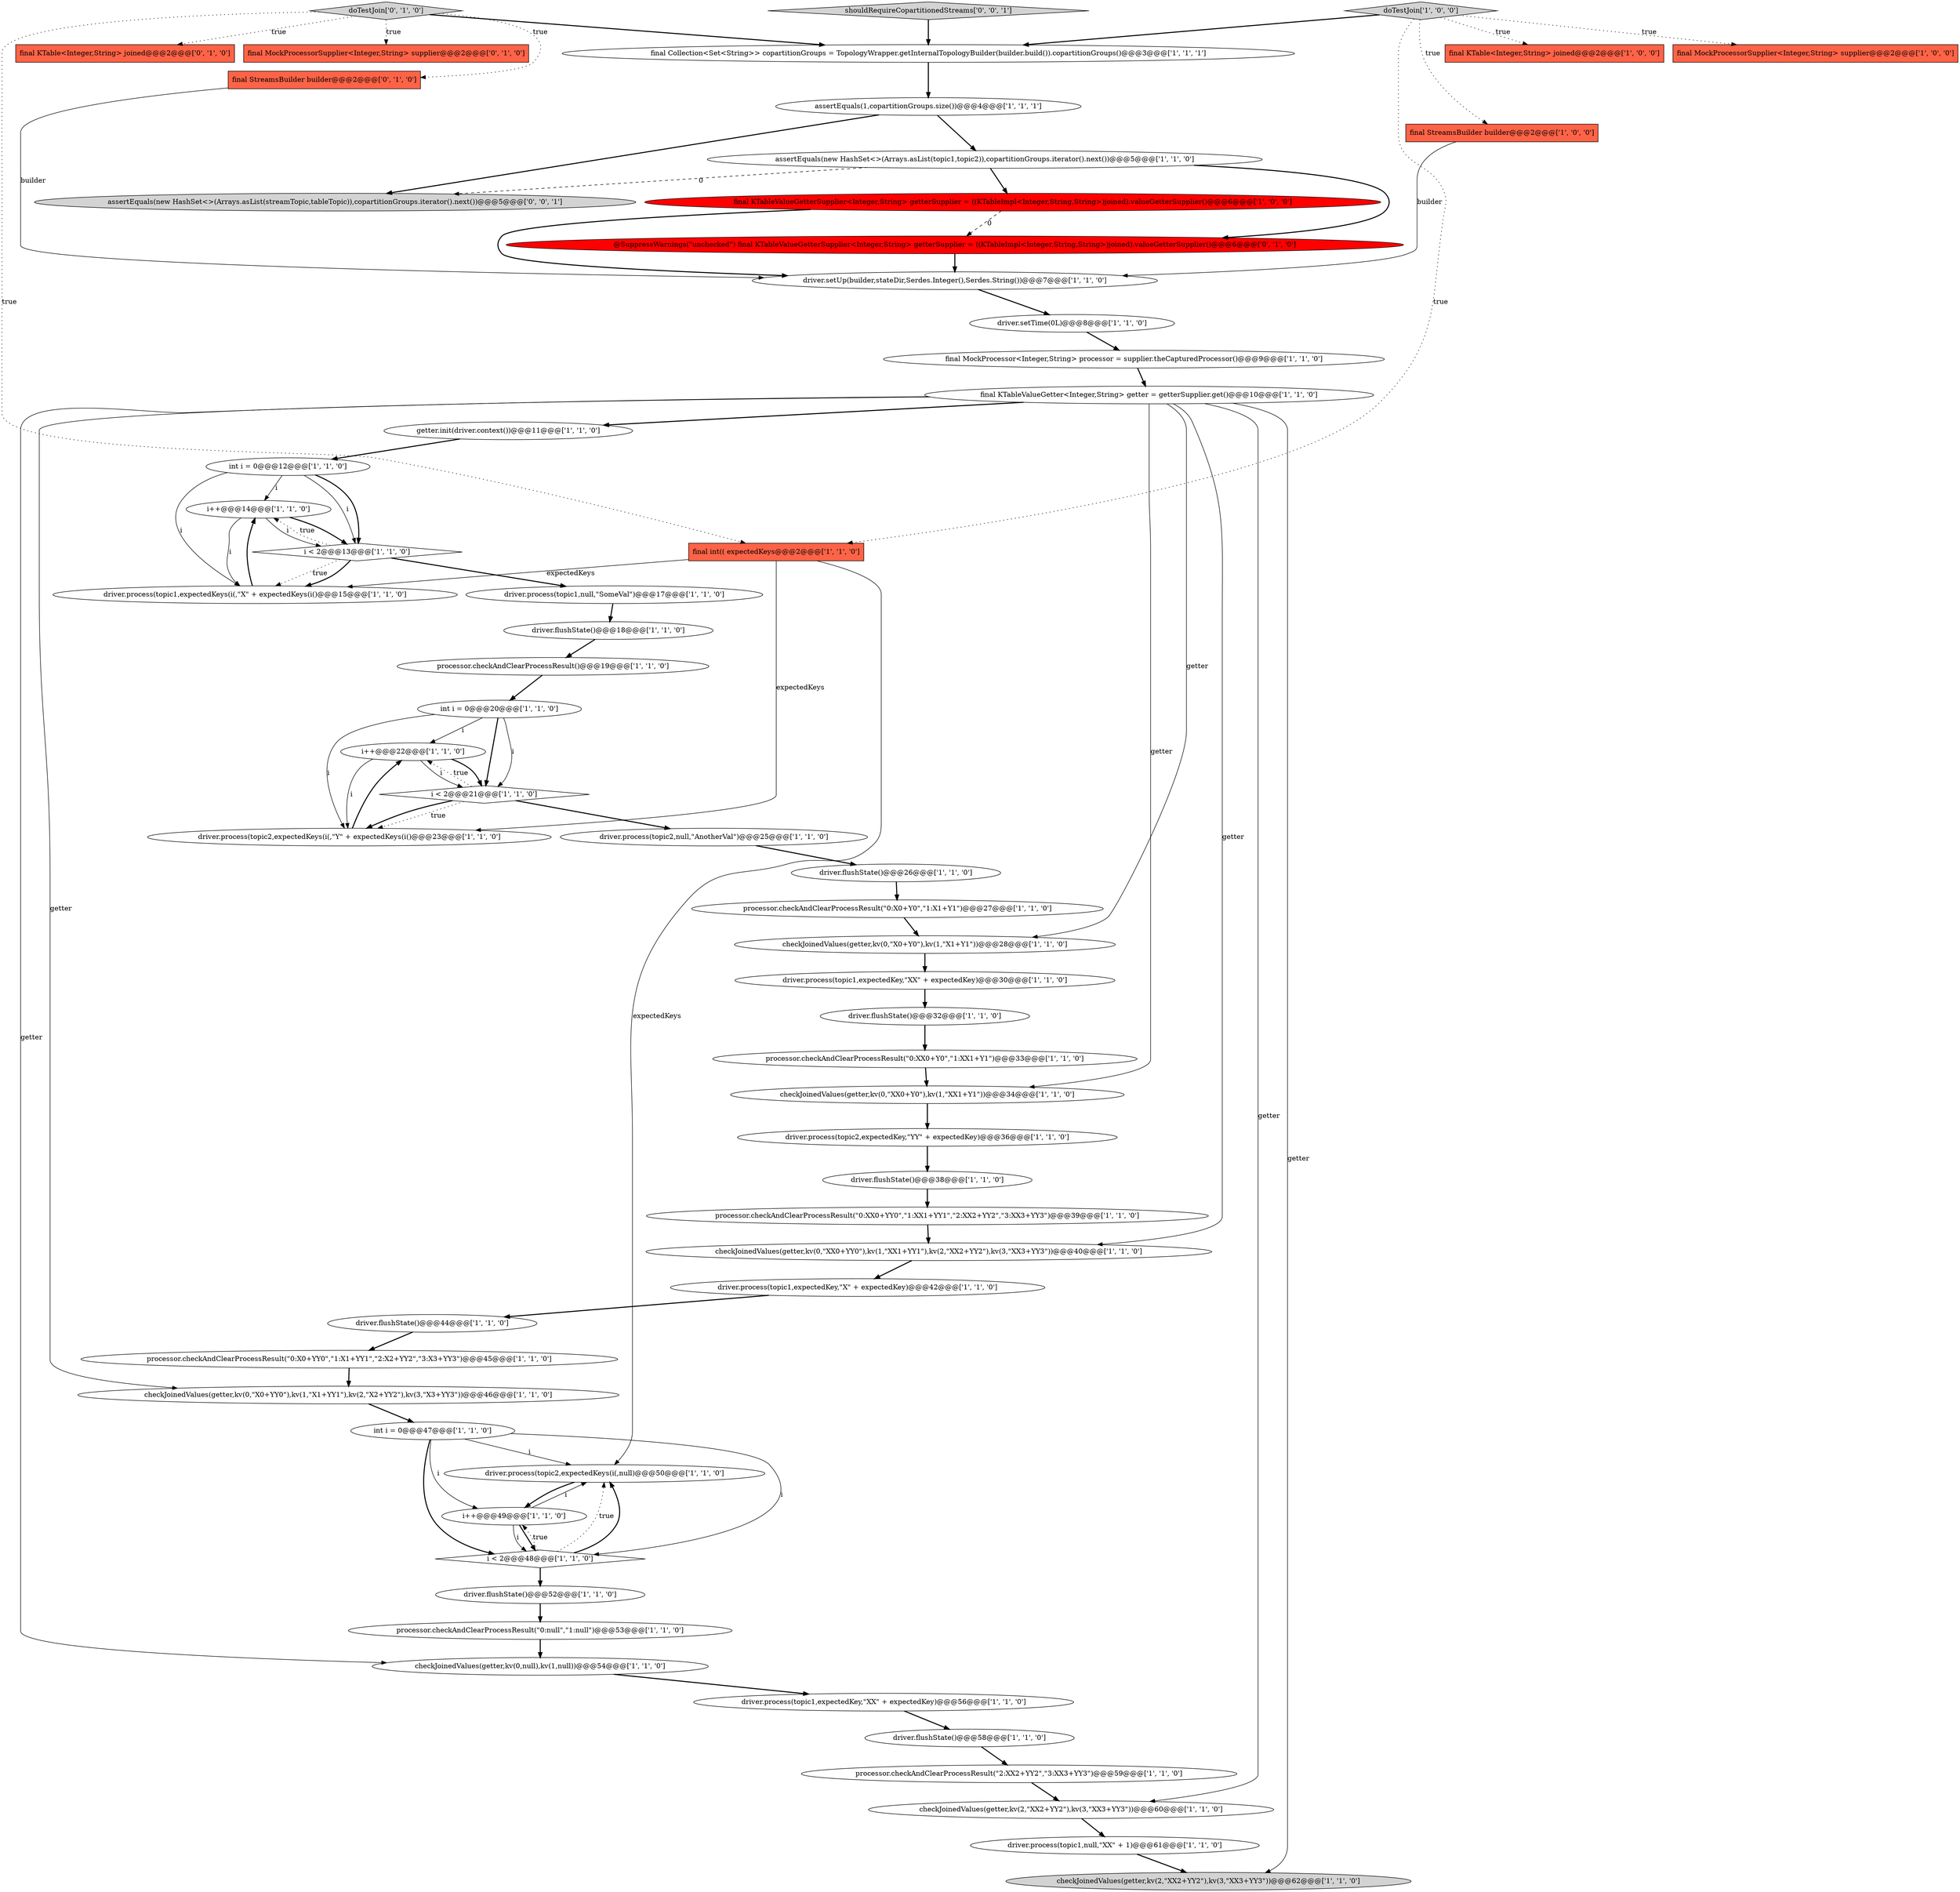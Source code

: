 digraph {
51 [style = filled, label = "driver.process(topic2,expectedKey,\"YY\" + expectedKey)@@@36@@@['1', '1', '0']", fillcolor = white, shape = ellipse image = "AAA0AAABBB1BBB"];
40 [style = filled, label = "processor.checkAndClearProcessResult(\"0:null\",\"1:null\")@@@53@@@['1', '1', '0']", fillcolor = white, shape = ellipse image = "AAA0AAABBB1BBB"];
20 [style = filled, label = "checkJoinedValues(getter,kv(2,\"XX2+YY2\"),kv(3,\"XX3+YY3\"))@@@62@@@['1', '1', '0']", fillcolor = lightgray, shape = ellipse image = "AAA0AAABBB1BBB"];
17 [style = filled, label = "final MockProcessorSupplier<Integer,String> supplier@@@2@@@['1', '0', '0']", fillcolor = tomato, shape = box image = "AAA0AAABBB1BBB"];
33 [style = filled, label = "driver.flushState()@@@52@@@['1', '1', '0']", fillcolor = white, shape = ellipse image = "AAA0AAABBB1BBB"];
49 [style = filled, label = "final int(( expectedKeys@@@2@@@['1', '1', '0']", fillcolor = tomato, shape = box image = "AAA0AAABBB1BBB"];
12 [style = filled, label = "processor.checkAndClearProcessResult(\"0:X0+YY0\",\"1:X1+YY1\",\"2:X2+YY2\",\"3:X3+YY3\")@@@45@@@['1', '1', '0']", fillcolor = white, shape = ellipse image = "AAA0AAABBB1BBB"];
59 [style = filled, label = "assertEquals(new HashSet<>(Arrays.asList(streamTopic,tableTopic)),copartitionGroups.iterator().next())@@@5@@@['0', '0', '1']", fillcolor = lightgray, shape = ellipse image = "AAA0AAABBB3BBB"];
54 [style = filled, label = "@SuppressWarnings(\"unchecked\") final KTableValueGetterSupplier<Integer,String> getterSupplier = ((KTableImpl<Integer,String,String>)joined).valueGetterSupplier()@@@6@@@['0', '1', '0']", fillcolor = red, shape = ellipse image = "AAA1AAABBB2BBB"];
3 [style = filled, label = "driver.flushState()@@@58@@@['1', '1', '0']", fillcolor = white, shape = ellipse image = "AAA0AAABBB1BBB"];
41 [style = filled, label = "i++@@@14@@@['1', '1', '0']", fillcolor = white, shape = ellipse image = "AAA0AAABBB1BBB"];
56 [style = filled, label = "final KTable<Integer,String> joined@@@2@@@['0', '1', '0']", fillcolor = tomato, shape = box image = "AAA0AAABBB2BBB"];
58 [style = filled, label = "doTestJoin['0', '1', '0']", fillcolor = lightgray, shape = diamond image = "AAA0AAABBB2BBB"];
8 [style = filled, label = "i < 2@@@13@@@['1', '1', '0']", fillcolor = white, shape = diamond image = "AAA0AAABBB1BBB"];
26 [style = filled, label = "getter.init(driver.context())@@@11@@@['1', '1', '0']", fillcolor = white, shape = ellipse image = "AAA0AAABBB1BBB"];
4 [style = filled, label = "driver.process(topic1,expectedKey,\"X\" + expectedKey)@@@42@@@['1', '1', '0']", fillcolor = white, shape = ellipse image = "AAA0AAABBB1BBB"];
23 [style = filled, label = "driver.process(topic1,expectedKey,\"XX\" + expectedKey)@@@30@@@['1', '1', '0']", fillcolor = white, shape = ellipse image = "AAA0AAABBB1BBB"];
5 [style = filled, label = "i++@@@22@@@['1', '1', '0']", fillcolor = white, shape = ellipse image = "AAA0AAABBB1BBB"];
0 [style = filled, label = "driver.process(topic1,null,\"XX\" + 1)@@@61@@@['1', '1', '0']", fillcolor = white, shape = ellipse image = "AAA0AAABBB1BBB"];
34 [style = filled, label = "final MockProcessor<Integer,String> processor = supplier.theCapturedProcessor()@@@9@@@['1', '1', '0']", fillcolor = white, shape = ellipse image = "AAA0AAABBB1BBB"];
43 [style = filled, label = "processor.checkAndClearProcessResult(\"0:XX0+Y0\",\"1:XX1+Y1\")@@@33@@@['1', '1', '0']", fillcolor = white, shape = ellipse image = "AAA0AAABBB1BBB"];
50 [style = filled, label = "int i = 0@@@20@@@['1', '1', '0']", fillcolor = white, shape = ellipse image = "AAA0AAABBB1BBB"];
13 [style = filled, label = "doTestJoin['1', '0', '0']", fillcolor = lightgray, shape = diamond image = "AAA0AAABBB1BBB"];
57 [style = filled, label = "final StreamsBuilder builder@@@2@@@['0', '1', '0']", fillcolor = tomato, shape = box image = "AAA0AAABBB2BBB"];
55 [style = filled, label = "final MockProcessorSupplier<Integer,String> supplier@@@2@@@['0', '1', '0']", fillcolor = tomato, shape = box image = "AAA0AAABBB2BBB"];
35 [style = filled, label = "checkJoinedValues(getter,kv(0,\"XX0+Y0\"),kv(1,\"XX1+Y1\"))@@@34@@@['1', '1', '0']", fillcolor = white, shape = ellipse image = "AAA0AAABBB1BBB"];
10 [style = filled, label = "checkJoinedValues(getter,kv(0,\"XX0+YY0\"),kv(1,\"XX1+YY1\"),kv(2,\"XX2+YY2\"),kv(3,\"XX3+YY3\"))@@@40@@@['1', '1', '0']", fillcolor = white, shape = ellipse image = "AAA0AAABBB1BBB"];
24 [style = filled, label = "int i = 0@@@47@@@['1', '1', '0']", fillcolor = white, shape = ellipse image = "AAA0AAABBB1BBB"];
22 [style = filled, label = "driver.setUp(builder,stateDir,Serdes.Integer(),Serdes.String())@@@7@@@['1', '1', '0']", fillcolor = white, shape = ellipse image = "AAA0AAABBB1BBB"];
21 [style = filled, label = "i < 2@@@21@@@['1', '1', '0']", fillcolor = white, shape = diamond image = "AAA0AAABBB1BBB"];
19 [style = filled, label = "checkJoinedValues(getter,kv(2,\"XX2+YY2\"),kv(3,\"XX3+YY3\"))@@@60@@@['1', '1', '0']", fillcolor = white, shape = ellipse image = "AAA0AAABBB1BBB"];
52 [style = filled, label = "driver.process(topic2,expectedKeys(i(,null)@@@50@@@['1', '1', '0']", fillcolor = white, shape = ellipse image = "AAA0AAABBB1BBB"];
48 [style = filled, label = "checkJoinedValues(getter,kv(0,null),kv(1,null))@@@54@@@['1', '1', '0']", fillcolor = white, shape = ellipse image = "AAA0AAABBB1BBB"];
15 [style = filled, label = "driver.flushState()@@@44@@@['1', '1', '0']", fillcolor = white, shape = ellipse image = "AAA0AAABBB1BBB"];
42 [style = filled, label = "driver.process(topic1,expectedKey,\"XX\" + expectedKey)@@@56@@@['1', '1', '0']", fillcolor = white, shape = ellipse image = "AAA0AAABBB1BBB"];
16 [style = filled, label = "final KTableValueGetterSupplier<Integer,String> getterSupplier = ((KTableImpl<Integer,String,String>)joined).valueGetterSupplier()@@@6@@@['1', '0', '0']", fillcolor = red, shape = ellipse image = "AAA1AAABBB1BBB"];
2 [style = filled, label = "driver.process(topic2,null,\"AnotherVal\")@@@25@@@['1', '1', '0']", fillcolor = white, shape = ellipse image = "AAA0AAABBB1BBB"];
46 [style = filled, label = "driver.process(topic1,expectedKeys(i(,\"X\" + expectedKeys(i()@@@15@@@['1', '1', '0']", fillcolor = white, shape = ellipse image = "AAA0AAABBB1BBB"];
36 [style = filled, label = "final KTableValueGetter<Integer,String> getter = getterSupplier.get()@@@10@@@['1', '1', '0']", fillcolor = white, shape = ellipse image = "AAA0AAABBB1BBB"];
39 [style = filled, label = "i++@@@49@@@['1', '1', '0']", fillcolor = white, shape = ellipse image = "AAA0AAABBB1BBB"];
47 [style = filled, label = "final KTable<Integer,String> joined@@@2@@@['1', '0', '0']", fillcolor = tomato, shape = box image = "AAA0AAABBB1BBB"];
60 [style = filled, label = "shouldRequireCopartitionedStreams['0', '0', '1']", fillcolor = lightgray, shape = diamond image = "AAA0AAABBB3BBB"];
44 [style = filled, label = "i < 2@@@48@@@['1', '1', '0']", fillcolor = white, shape = diamond image = "AAA0AAABBB1BBB"];
32 [style = filled, label = "processor.checkAndClearProcessResult(\"0:X0+Y0\",\"1:X1+Y1\")@@@27@@@['1', '1', '0']", fillcolor = white, shape = ellipse image = "AAA0AAABBB1BBB"];
6 [style = filled, label = "checkJoinedValues(getter,kv(0,\"X0+YY0\"),kv(1,\"X1+YY1\"),kv(2,\"X2+YY2\"),kv(3,\"X3+YY3\"))@@@46@@@['1', '1', '0']", fillcolor = white, shape = ellipse image = "AAA0AAABBB1BBB"];
14 [style = filled, label = "driver.flushState()@@@26@@@['1', '1', '0']", fillcolor = white, shape = ellipse image = "AAA0AAABBB1BBB"];
27 [style = filled, label = "final Collection<Set<String>> copartitionGroups = TopologyWrapper.getInternalTopologyBuilder(builder.build()).copartitionGroups()@@@3@@@['1', '1', '1']", fillcolor = white, shape = ellipse image = "AAA0AAABBB1BBB"];
29 [style = filled, label = "driver.process(topic1,null,\"SomeVal\")@@@17@@@['1', '1', '0']", fillcolor = white, shape = ellipse image = "AAA0AAABBB1BBB"];
38 [style = filled, label = "processor.checkAndClearProcessResult(\"0:XX0+YY0\",\"1:XX1+YY1\",\"2:XX2+YY2\",\"3:XX3+YY3\")@@@39@@@['1', '1', '0']", fillcolor = white, shape = ellipse image = "AAA0AAABBB1BBB"];
45 [style = filled, label = "driver.flushState()@@@32@@@['1', '1', '0']", fillcolor = white, shape = ellipse image = "AAA0AAABBB1BBB"];
53 [style = filled, label = "driver.process(topic2,expectedKeys(i(,\"Y\" + expectedKeys(i()@@@23@@@['1', '1', '0']", fillcolor = white, shape = ellipse image = "AAA0AAABBB1BBB"];
9 [style = filled, label = "driver.flushState()@@@38@@@['1', '1', '0']", fillcolor = white, shape = ellipse image = "AAA0AAABBB1BBB"];
31 [style = filled, label = "processor.checkAndClearProcessResult()@@@19@@@['1', '1', '0']", fillcolor = white, shape = ellipse image = "AAA0AAABBB1BBB"];
28 [style = filled, label = "int i = 0@@@12@@@['1', '1', '0']", fillcolor = white, shape = ellipse image = "AAA0AAABBB1BBB"];
1 [style = filled, label = "assertEquals(1,copartitionGroups.size())@@@4@@@['1', '1', '1']", fillcolor = white, shape = ellipse image = "AAA0AAABBB1BBB"];
7 [style = filled, label = "final StreamsBuilder builder@@@2@@@['1', '0', '0']", fillcolor = tomato, shape = box image = "AAA0AAABBB1BBB"];
11 [style = filled, label = "driver.setTime(0L)@@@8@@@['1', '1', '0']", fillcolor = white, shape = ellipse image = "AAA0AAABBB1BBB"];
18 [style = filled, label = "assertEquals(new HashSet<>(Arrays.asList(topic1,topic2)),copartitionGroups.iterator().next())@@@5@@@['1', '1', '0']", fillcolor = white, shape = ellipse image = "AAA0AAABBB1BBB"];
30 [style = filled, label = "driver.flushState()@@@18@@@['1', '1', '0']", fillcolor = white, shape = ellipse image = "AAA0AAABBB1BBB"];
37 [style = filled, label = "checkJoinedValues(getter,kv(0,\"X0+Y0\"),kv(1,\"X1+Y1\"))@@@28@@@['1', '1', '0']", fillcolor = white, shape = ellipse image = "AAA0AAABBB1BBB"];
25 [style = filled, label = "processor.checkAndClearProcessResult(\"2:XX2+YY2\",\"3:XX3+YY3\")@@@59@@@['1', '1', '0']", fillcolor = white, shape = ellipse image = "AAA0AAABBB1BBB"];
39->44 [style = solid, label="i"];
13->49 [style = dotted, label="true"];
32->37 [style = bold, label=""];
29->30 [style = bold, label=""];
23->45 [style = bold, label=""];
41->8 [style = bold, label=""];
4->15 [style = bold, label=""];
24->52 [style = solid, label="i"];
36->10 [style = solid, label="getter"];
36->6 [style = solid, label="getter"];
21->2 [style = bold, label=""];
31->50 [style = bold, label=""];
45->43 [style = bold, label=""];
43->35 [style = bold, label=""];
2->14 [style = bold, label=""];
25->19 [style = bold, label=""];
41->46 [style = solid, label="i"];
42->3 [style = bold, label=""];
26->28 [style = bold, label=""];
36->35 [style = solid, label="getter"];
9->38 [style = bold, label=""];
36->19 [style = solid, label="getter"];
21->5 [style = dotted, label="true"];
13->17 [style = dotted, label="true"];
7->22 [style = solid, label="builder"];
28->8 [style = solid, label="i"];
8->46 [style = dotted, label="true"];
50->21 [style = solid, label="i"];
24->44 [style = bold, label=""];
44->52 [style = dotted, label="true"];
13->7 [style = dotted, label="true"];
39->52 [style = solid, label="i"];
36->20 [style = solid, label="getter"];
46->41 [style = bold, label=""];
57->22 [style = solid, label="builder"];
5->21 [style = bold, label=""];
34->36 [style = bold, label=""];
16->54 [style = dashed, label="0"];
1->59 [style = bold, label=""];
41->8 [style = solid, label="i"];
0->20 [style = bold, label=""];
15->12 [style = bold, label=""];
49->46 [style = solid, label="expectedKeys"];
58->55 [style = dotted, label="true"];
22->11 [style = bold, label=""];
35->51 [style = bold, label=""];
24->44 [style = solid, label="i"];
58->56 [style = dotted, label="true"];
51->9 [style = bold, label=""];
44->33 [style = bold, label=""];
28->41 [style = solid, label="i"];
44->39 [style = dotted, label="true"];
6->24 [style = bold, label=""];
8->41 [style = dotted, label="true"];
54->22 [style = bold, label=""];
19->0 [style = bold, label=""];
13->27 [style = bold, label=""];
58->49 [style = dotted, label="true"];
30->31 [style = bold, label=""];
21->53 [style = dotted, label="true"];
28->8 [style = bold, label=""];
28->46 [style = solid, label="i"];
49->53 [style = solid, label="expectedKeys"];
14->32 [style = bold, label=""];
60->27 [style = bold, label=""];
50->5 [style = solid, label="i"];
18->16 [style = bold, label=""];
5->53 [style = solid, label="i"];
27->1 [style = bold, label=""];
52->39 [style = bold, label=""];
58->27 [style = bold, label=""];
39->44 [style = bold, label=""];
40->48 [style = bold, label=""];
38->10 [style = bold, label=""];
53->5 [style = bold, label=""];
3->25 [style = bold, label=""];
58->57 [style = dotted, label="true"];
18->59 [style = dashed, label="0"];
5->21 [style = solid, label="i"];
1->18 [style = bold, label=""];
36->26 [style = bold, label=""];
16->22 [style = bold, label=""];
37->23 [style = bold, label=""];
12->6 [style = bold, label=""];
48->42 [style = bold, label=""];
36->37 [style = solid, label="getter"];
8->46 [style = bold, label=""];
11->34 [style = bold, label=""];
33->40 [style = bold, label=""];
44->52 [style = bold, label=""];
50->53 [style = solid, label="i"];
10->4 [style = bold, label=""];
18->54 [style = bold, label=""];
49->52 [style = solid, label="expectedKeys"];
50->21 [style = bold, label=""];
13->47 [style = dotted, label="true"];
8->29 [style = bold, label=""];
36->48 [style = solid, label="getter"];
24->39 [style = solid, label="i"];
21->53 [style = bold, label=""];
}
